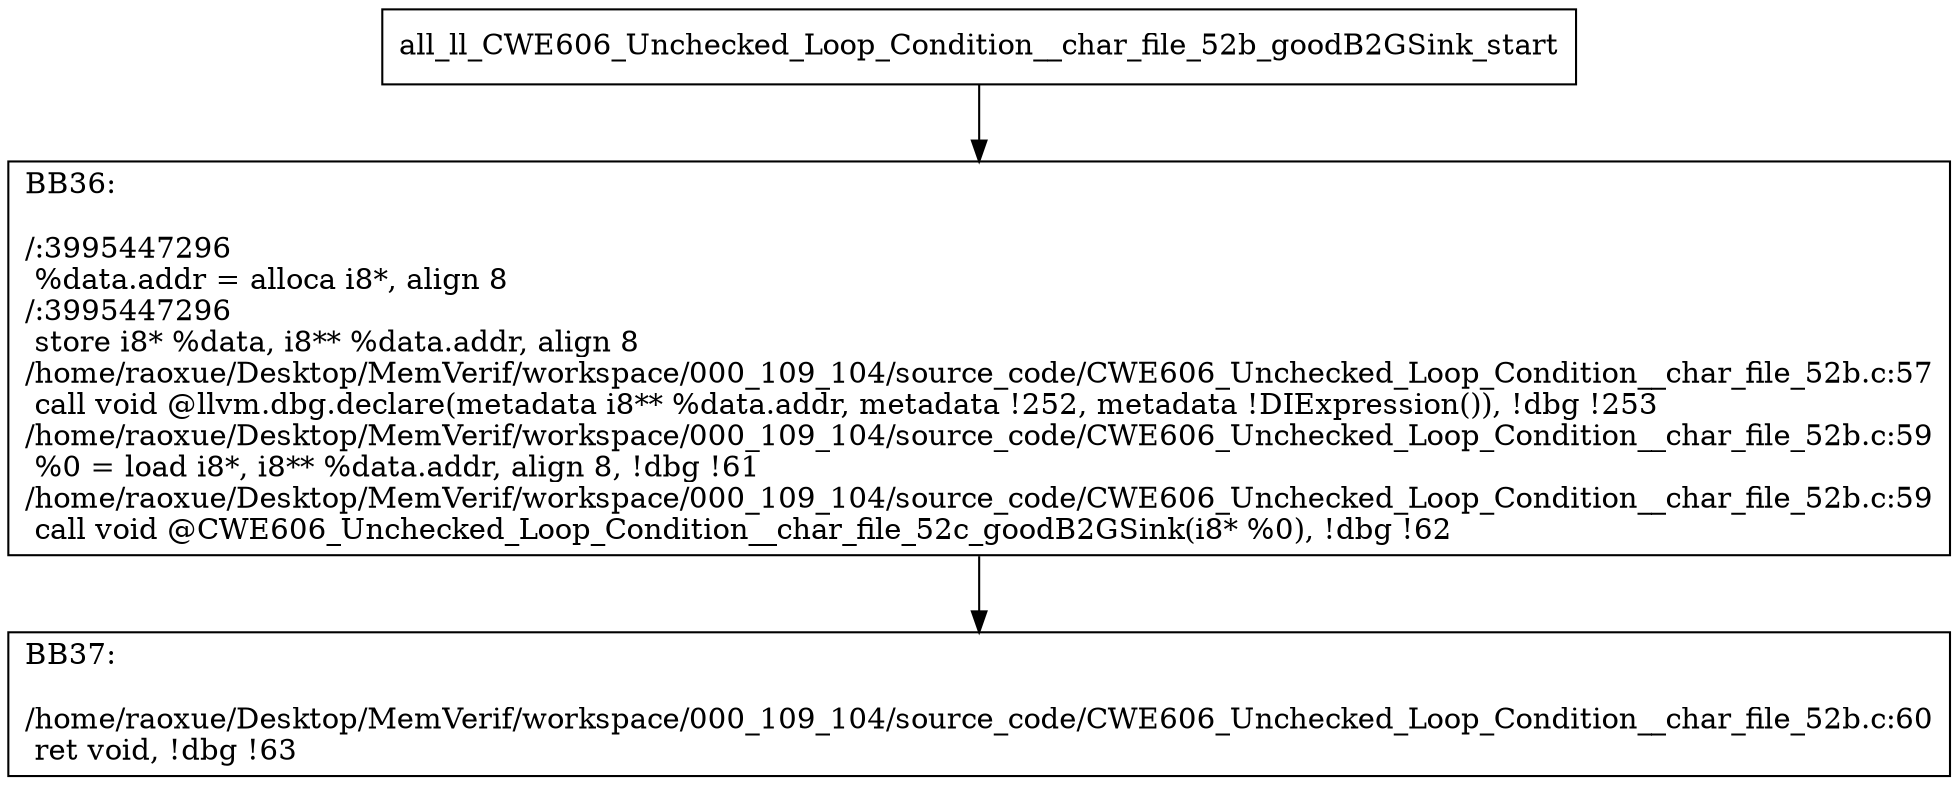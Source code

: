 digraph "CFG for'all_ll_CWE606_Unchecked_Loop_Condition__char_file_52b_goodB2GSink' function" {
	BBall_ll_CWE606_Unchecked_Loop_Condition__char_file_52b_goodB2GSink_start[shape=record,label="{all_ll_CWE606_Unchecked_Loop_Condition__char_file_52b_goodB2GSink_start}"];
	BBall_ll_CWE606_Unchecked_Loop_Condition__char_file_52b_goodB2GSink_start-> all_ll_CWE606_Unchecked_Loop_Condition__char_file_52b_goodB2GSinkBB36;
	all_ll_CWE606_Unchecked_Loop_Condition__char_file_52b_goodB2GSinkBB36 [shape=record, label="{BB36:\l\l/:3995447296\l
  %data.addr = alloca i8*, align 8\l
/:3995447296\l
  store i8* %data, i8** %data.addr, align 8\l
/home/raoxue/Desktop/MemVerif/workspace/000_109_104/source_code/CWE606_Unchecked_Loop_Condition__char_file_52b.c:57\l
  call void @llvm.dbg.declare(metadata i8** %data.addr, metadata !252, metadata !DIExpression()), !dbg !253\l
/home/raoxue/Desktop/MemVerif/workspace/000_109_104/source_code/CWE606_Unchecked_Loop_Condition__char_file_52b.c:59\l
  %0 = load i8*, i8** %data.addr, align 8, !dbg !61\l
/home/raoxue/Desktop/MemVerif/workspace/000_109_104/source_code/CWE606_Unchecked_Loop_Condition__char_file_52b.c:59\l
  call void @CWE606_Unchecked_Loop_Condition__char_file_52c_goodB2GSink(i8* %0), !dbg !62\l
}"];
	all_ll_CWE606_Unchecked_Loop_Condition__char_file_52b_goodB2GSinkBB36-> all_ll_CWE606_Unchecked_Loop_Condition__char_file_52b_goodB2GSinkBB37;
	all_ll_CWE606_Unchecked_Loop_Condition__char_file_52b_goodB2GSinkBB37 [shape=record, label="{BB37:\l\l/home/raoxue/Desktop/MemVerif/workspace/000_109_104/source_code/CWE606_Unchecked_Loop_Condition__char_file_52b.c:60\l
  ret void, !dbg !63\l
}"];
}
